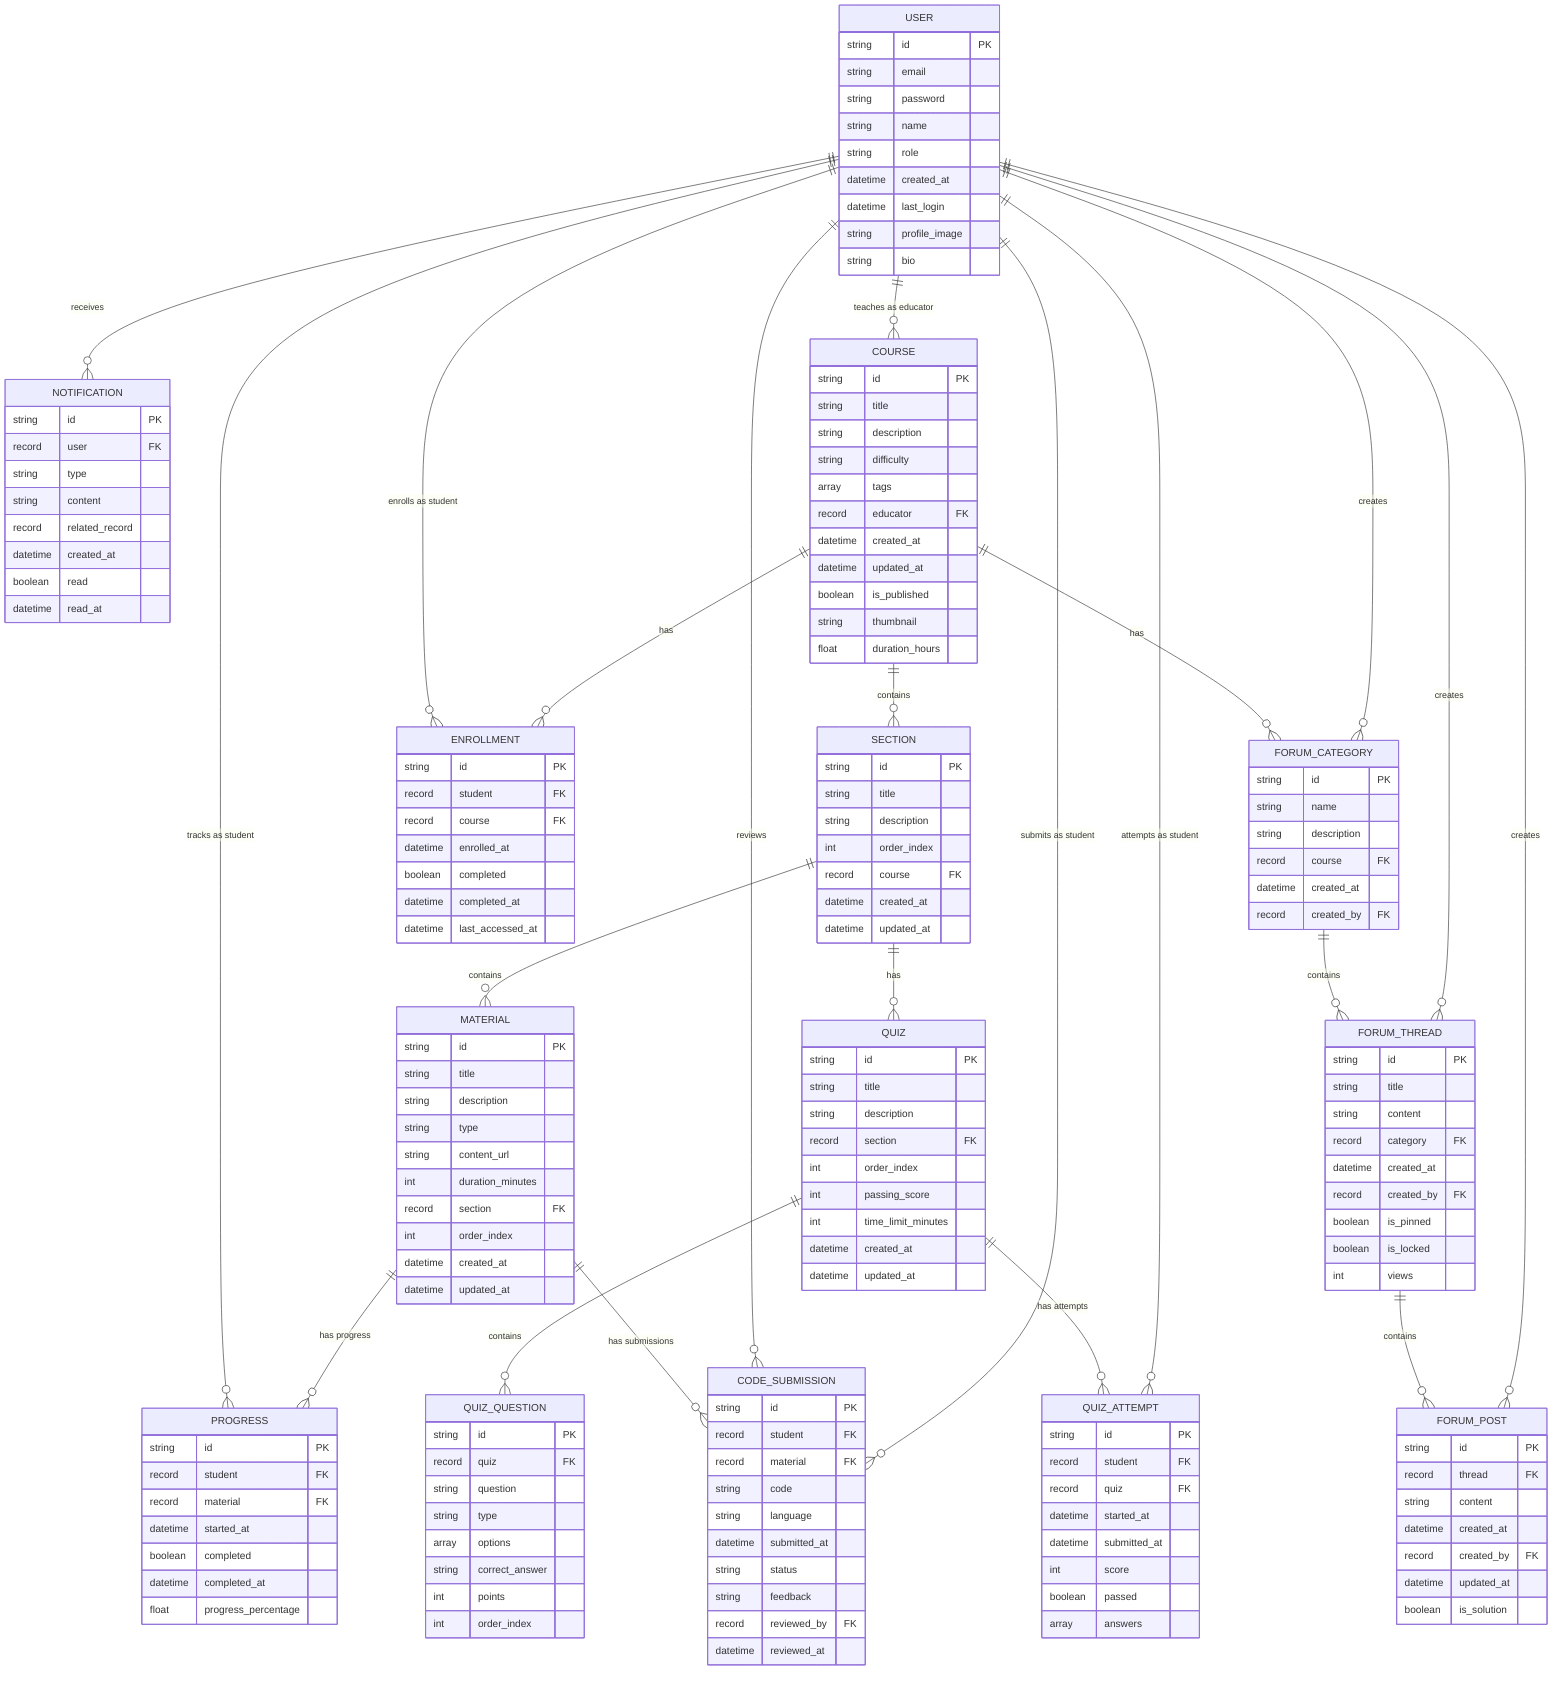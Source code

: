 erDiagram
    %% Core user and course entities
    USER {
        string id PK
        string email
        string password
        string name
        string role
        datetime created_at
        datetime last_login
        string profile_image
        string bio
    }
    %% Notification entity
    NOTIFICATION {
        string id PK
        record user FK
        string type
        string content
        record related_record
        datetime created_at
        boolean read
        datetime read_at
    }
    COURSE {
        string id PK
        string title
        string description
        string difficulty
        array tags
        record educator FK
        datetime created_at
        datetime updated_at
        boolean is_published
        string thumbnail
        float duration_hours
    }
    %% Course structure entities grouped together
    SECTION {
        string id PK
        string title
        string description
        int order_index
        record course FK
        datetime created_at
        datetime updated_at
    }
    MATERIAL {
        string id PK
        string title
        string description
        string type
        string content_url
        int duration_minutes
        record section FK
        int order_index
        datetime created_at
        datetime updated_at
    }
    QUIZ {
        string id PK
        string title
        string description
        record section FK
        int order_index
        int passing_score
        int time_limit_minutes
        datetime created_at
        datetime updated_at
    }
    %% Student activity entities grouped together
    ENROLLMENT {
        string id PK
        record student FK
        record course FK
        datetime enrolled_at
        boolean completed
        datetime completed_at
        datetime last_accessed_at
    }
    PROGRESS {
        string id PK
        record student FK
        record material FK
        datetime started_at
        boolean completed
        datetime completed_at
        float progress_percentage
    }
    QUIZ_QUESTION {
        string id PK
        record quiz FK
        string question
        string type
        array options
        string correct_answer
        int points
        int order_index
    } 
    CODE_SUBMISSION {
        string id PK
        record student FK
        record material FK
        string code
        string language
        datetime submitted_at
        string status
        string feedback
        record reviewed_by FK
        datetime reviewed_at
    }
    QUIZ_ATTEMPT {
        string id PK
        record student FK
        record quiz FK
        datetime started_at
        datetime submitted_at
        int score
        boolean passed
        array answers
    }
    %% Forum entities grouped together
    FORUM_CATEGORY {
        string id PK
        string name
        string description
        record course FK
        datetime created_at
        record created_by FK
    }
    FORUM_THREAD {
        string id PK
        string title
        string content
        record category FK
        datetime created_at
        record created_by FK
        boolean is_pinned
        boolean is_locked
        int views
    }
    FORUM_POST {
        string id PK
        record thread FK
        string content
        datetime created_at
        record created_by FK
        datetime updated_at
        boolean is_solution
    }

    %% Core relationships - USER to other entities
    USER ||--o{ NOTIFICATION : "receives"
    MATERIAL ||--o{ PROGRESS : "has progress"
    USER ||--o{ PROGRESS : "tracks as student"
    COURSE ||--o{ ENROLLMENT : "has"
    USER ||--o{ ENROLLMENT : "enrolls as student"
    USER ||--o{ COURSE : "teaches as educator"
    USER ||--o{ CODE_SUBMISSION : "submits as student"
    USER ||--o{ QUIZ_ATTEMPT : "attempts as student"
    USER ||--o{ FORUM_CATEGORY : "creates"
    USER ||--o{ FORUM_THREAD : "creates"
    USER ||--o{ FORUM_POST : "creates"
    USER ||--o{ CODE_SUBMISSION : "reviews"
    
    %% Course structure relationships
    COURSE ||--o{ SECTION : "contains"
    SECTION ||--o{ MATERIAL : "contains"
    SECTION ||--o{ QUIZ : "has"
    MATERIAL ||--o{ CODE_SUBMISSION : "has submissions"
    
    %% Enrollment and progress relationships
    QUIZ ||--o{ QUIZ_QUESTION : "contains"
    QUIZ ||--o{ QUIZ_ATTEMPT : "has attempts"
    
    %% Forum relationships
    COURSE ||--o{ FORUM_CATEGORY : "has"
    FORUM_CATEGORY ||--o{ FORUM_THREAD : "contains"
    FORUM_THREAD ||--o{ FORUM_POST : "contains"